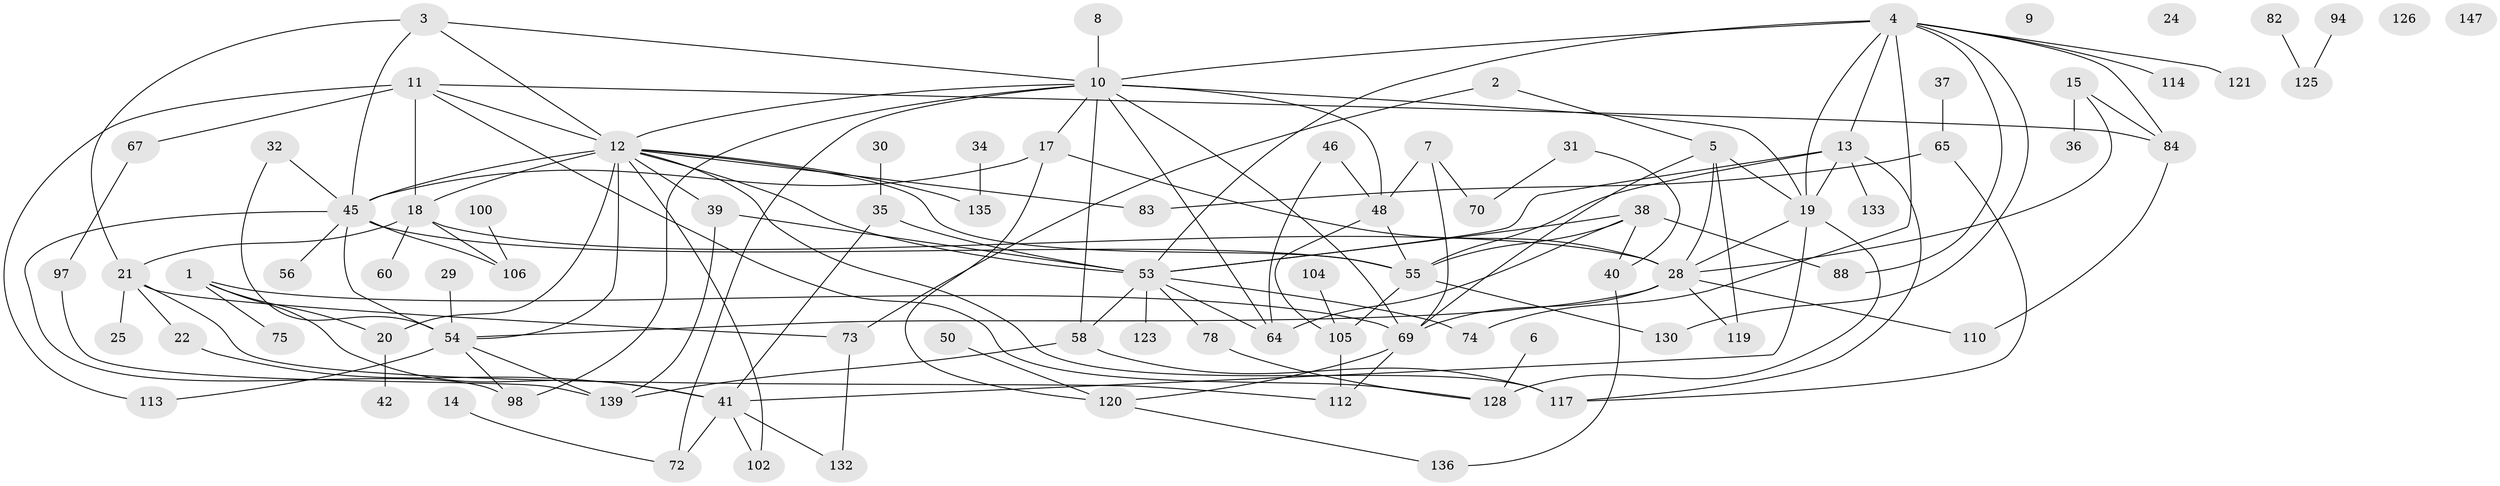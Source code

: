 // original degree distribution, {3: 0.22297297297297297, 2: 0.2635135135135135, 4: 0.13513513513513514, 5: 0.11486486486486487, 1: 0.1891891891891892, 0: 0.02702702702702703, 6: 0.033783783783783786, 7: 0.013513513513513514}
// Generated by graph-tools (version 1.1) at 2025/16/03/04/25 18:16:42]
// undirected, 88 vertices, 142 edges
graph export_dot {
graph [start="1"]
  node [color=gray90,style=filled];
  1 [super="+62"];
  2;
  3;
  4 [super="+124+77"];
  5 [super="+43+144"];
  6 [super="+49"];
  7 [super="+99"];
  8;
  9;
  10 [super="+111+26"];
  11 [super="+108"];
  12 [super="+44+16+23"];
  13 [super="+96"];
  14 [super="+116"];
  15;
  17 [super="+76"];
  18 [super="+80+86"];
  19 [super="+68+27"];
  20;
  21 [super="+91"];
  22 [super="+95"];
  24;
  25;
  28 [super="+57+71"];
  29;
  30;
  31;
  32;
  34;
  35;
  36 [super="+87"];
  37 [super="+93"];
  38;
  39;
  40 [super="+66+59"];
  41 [super="+52"];
  42;
  45 [super="+51"];
  46;
  48 [super="+89"];
  50;
  53 [super="+90+118"];
  54 [super="+137+79+141+61+115"];
  55 [super="+103"];
  56;
  58;
  60;
  64 [super="+148"];
  65;
  67;
  69 [super="+140"];
  70;
  72;
  73;
  74;
  75;
  78 [super="+122"];
  82 [super="+85"];
  83 [super="+142"];
  84 [super="+92"];
  88;
  94;
  97;
  98;
  100 [super="+143"];
  102;
  104;
  105 [super="+131"];
  106;
  110;
  112;
  113;
  114;
  117;
  119;
  120;
  121;
  123;
  125;
  126;
  128;
  130;
  132;
  133;
  135;
  136;
  139;
  147;
  1 -- 20;
  1 -- 41;
  1 -- 75;
  1 -- 69;
  2 -- 5;
  2 -- 73;
  3 -- 12;
  3 -- 21;
  3 -- 45;
  3 -- 10;
  4 -- 88;
  4 -- 121;
  4 -- 53 [weight=2];
  4 -- 130;
  4 -- 74;
  4 -- 10;
  4 -- 13;
  4 -- 114;
  4 -- 19;
  4 -- 84;
  5 -- 28;
  5 -- 19;
  5 -- 119;
  5 -- 69;
  6 -- 128 [weight=2];
  7 -- 69;
  7 -- 70;
  7 -- 48;
  8 -- 10;
  10 -- 12;
  10 -- 64;
  10 -- 98;
  10 -- 69;
  10 -- 72;
  10 -- 48;
  10 -- 17;
  10 -- 19;
  10 -- 58;
  11 -- 67;
  11 -- 128;
  11 -- 113;
  11 -- 18 [weight=2];
  11 -- 84;
  11 -- 12;
  12 -- 18 [weight=2];
  12 -- 39;
  12 -- 135;
  12 -- 20;
  12 -- 53;
  12 -- 117;
  12 -- 55;
  12 -- 102;
  12 -- 83;
  12 -- 54;
  12 -- 45;
  13 -- 117;
  13 -- 133;
  13 -- 19;
  13 -- 55;
  13 -- 53;
  14 -- 72;
  15 -- 84;
  15 -- 28;
  15 -- 36;
  17 -- 120;
  17 -- 28;
  17 -- 45;
  18 -- 21;
  18 -- 106;
  18 -- 28;
  18 -- 60;
  19 -- 28;
  19 -- 128;
  19 -- 41;
  20 -- 42;
  21 -- 22;
  21 -- 112;
  21 -- 73;
  21 -- 25;
  22 -- 41;
  28 -- 54;
  28 -- 119;
  28 -- 110;
  28 -- 69;
  29 -- 54;
  30 -- 35;
  31 -- 40;
  31 -- 70;
  32 -- 54;
  32 -- 45;
  34 -- 135;
  35 -- 41;
  35 -- 53;
  37 -- 65;
  38 -- 88;
  38 -- 40;
  38 -- 55;
  38 -- 53;
  38 -- 64;
  39 -- 139;
  39 -- 53;
  40 -- 136;
  41 -- 102;
  41 -- 132;
  41 -- 72;
  45 -- 55;
  45 -- 98;
  45 -- 106;
  45 -- 54;
  45 -- 56;
  46 -- 48;
  46 -- 64;
  48 -- 55;
  48 -- 105;
  50 -- 120;
  53 -- 58;
  53 -- 64;
  53 -- 123;
  53 -- 74;
  53 -- 78;
  54 -- 139;
  54 -- 98;
  54 -- 113;
  55 -- 130;
  55 -- 105;
  58 -- 117;
  58 -- 139;
  65 -- 117;
  65 -- 83;
  67 -- 97;
  69 -- 112;
  69 -- 120;
  73 -- 132;
  78 -- 128;
  82 -- 125;
  84 -- 110;
  94 -- 125;
  97 -- 139;
  100 -- 106;
  104 -- 105;
  105 -- 112;
  120 -- 136;
}
